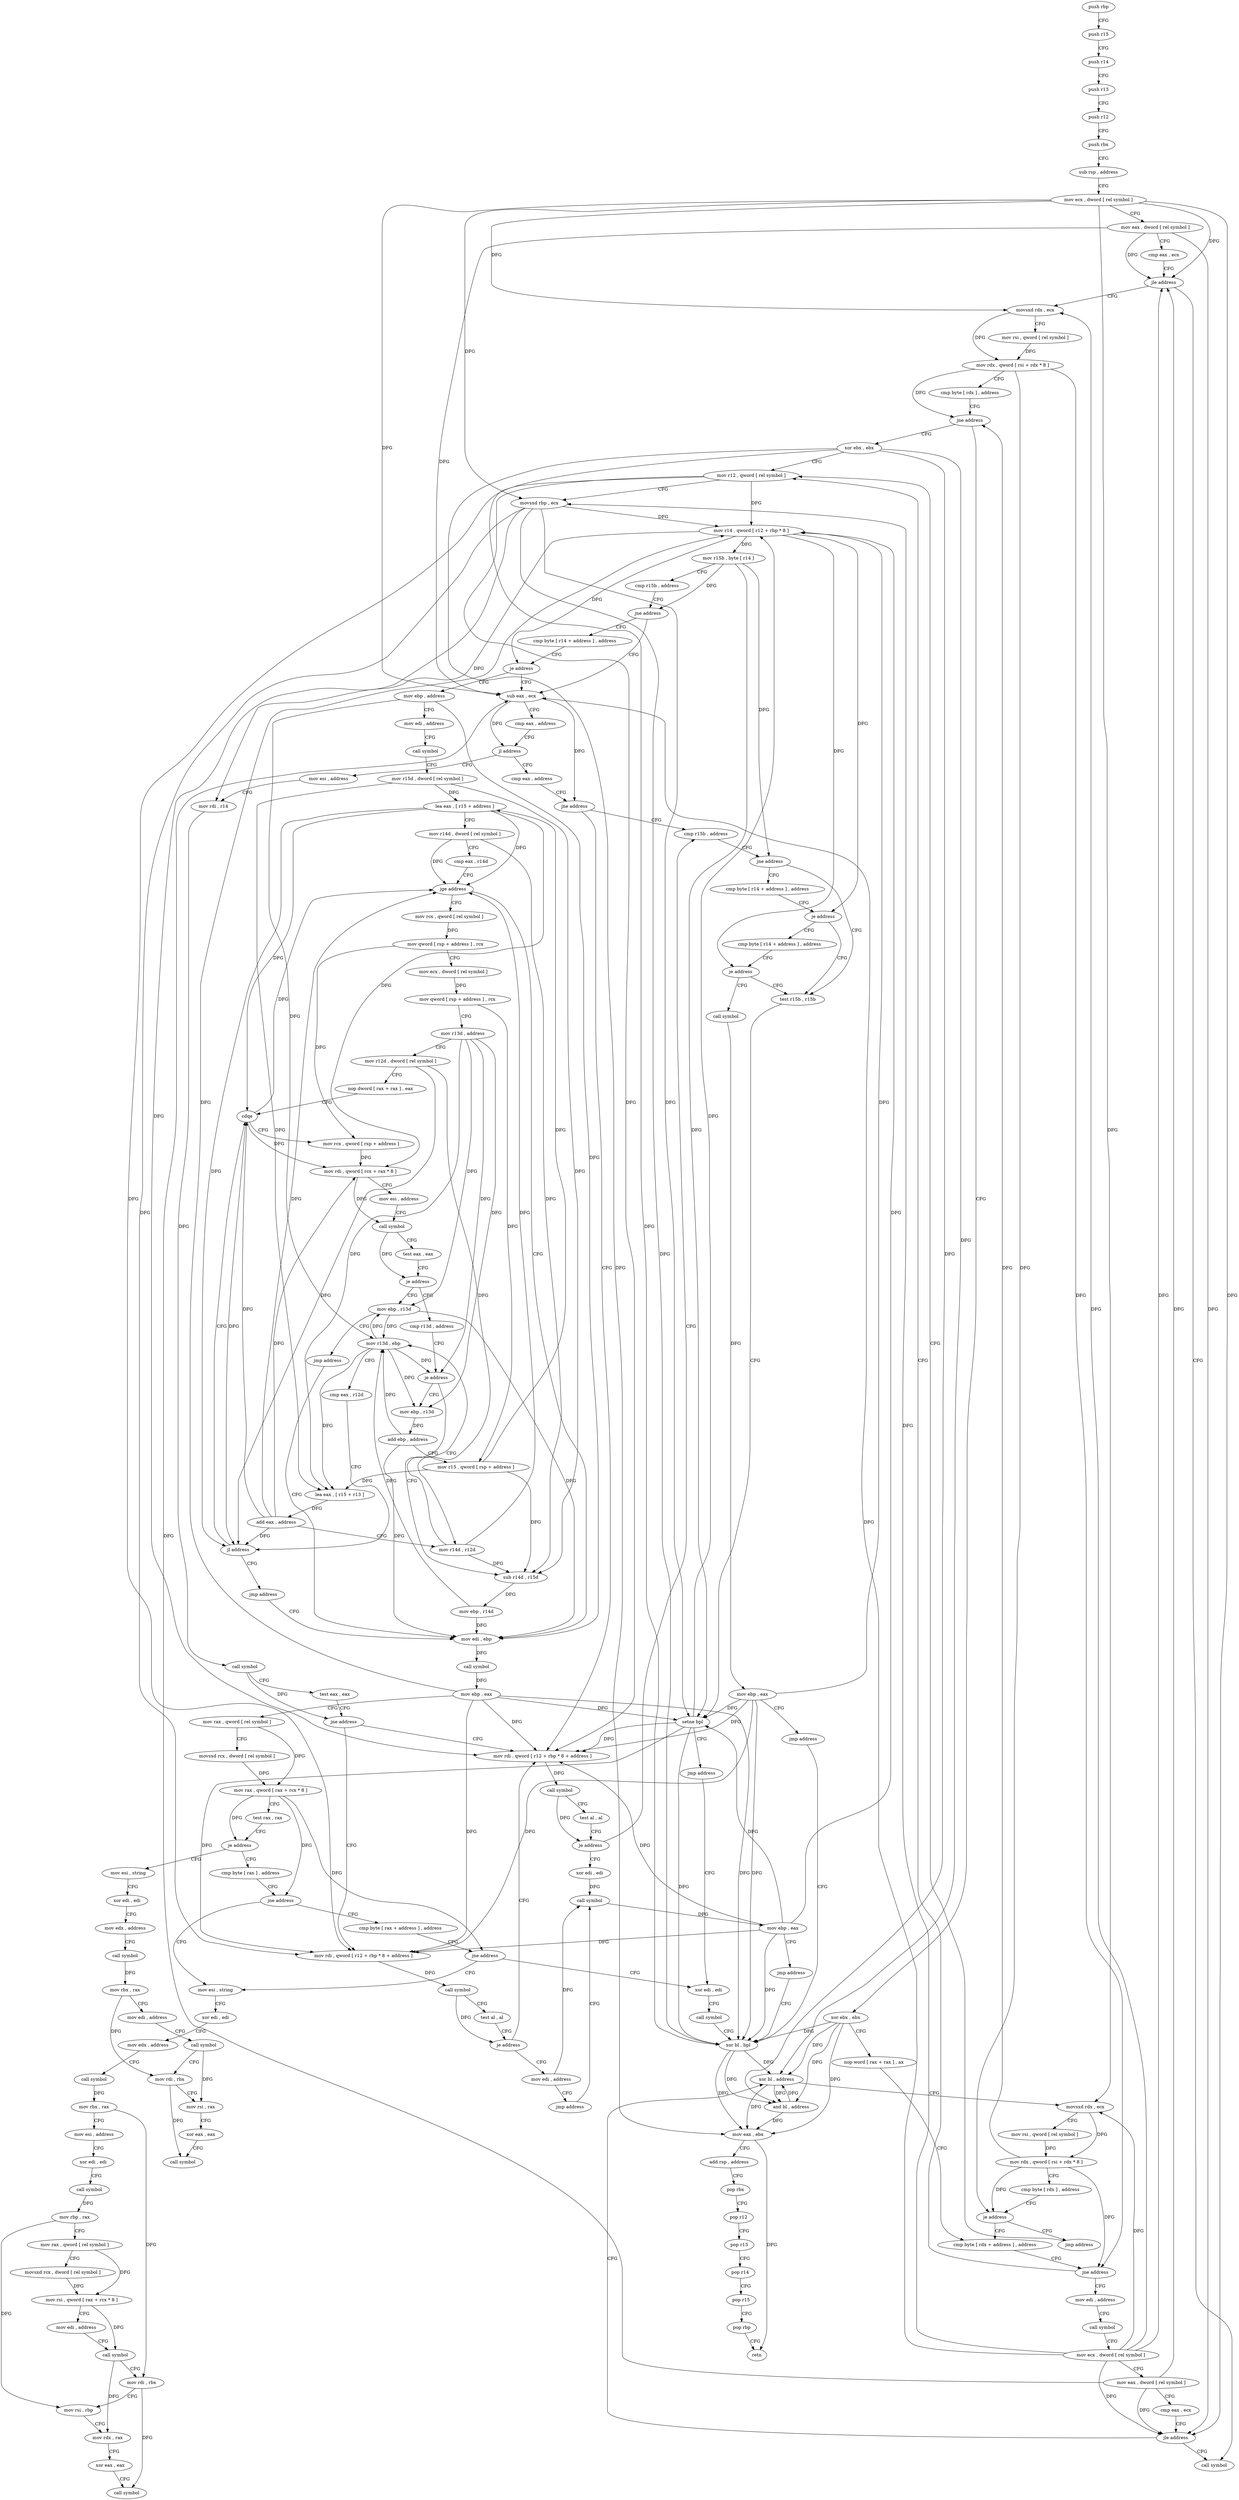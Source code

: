 digraph "func" {
"4205136" [label = "push rbp" ]
"4205137" [label = "push r15" ]
"4205139" [label = "push r14" ]
"4205141" [label = "push r13" ]
"4205143" [label = "push r12" ]
"4205145" [label = "push rbx" ]
"4205146" [label = "sub rsp , address" ]
"4205150" [label = "mov ecx , dword [ rel symbol ]" ]
"4205156" [label = "mov eax , dword [ rel symbol ]" ]
"4205162" [label = "cmp eax , ecx" ]
"4205164" [label = "jle address" ]
"4205643" [label = "call symbol" ]
"4205170" [label = "movsxd rdx , ecx" ]
"4205173" [label = "mov rsi , qword [ rel symbol ]" ]
"4205180" [label = "mov rdx , qword [ rsi + rdx * 8 ]" ]
"4205184" [label = "cmp byte [ rdx ] , address" ]
"4205187" [label = "jne address" ]
"4205260" [label = "xor ebx , ebx" ]
"4205189" [label = "xor ebx , ebx" ]
"4205262" [label = "mov r12 , qword [ rel symbol ]" ]
"4205191" [label = "nop word [ rax + rax ] , ax" ]
"4205200" [label = "cmp byte [ rdx + address ] , address" ]
"4205292" [label = "sub eax , ecx" ]
"4205294" [label = "cmp eax , address" ]
"4205297" [label = "jl address" ]
"4205337" [label = "cmp eax , address" ]
"4205299" [label = "mov esi , address" ]
"4205285" [label = "cmp byte [ r14 + address ] , address" ]
"4205290" [label = "je address" ]
"4205406" [label = "mov ebp , address" ]
"4205269" [label = "movsxd rbp , ecx" ]
"4205272" [label = "mov r14 , qword [ r12 + rbp * 8 ]" ]
"4205276" [label = "mov r15b , byte [ r14 ]" ]
"4205279" [label = "cmp r15b , address" ]
"4205283" [label = "jne address" ]
"4205206" [label = "mov edi , address" ]
"4205211" [label = "call symbol" ]
"4205216" [label = "mov ecx , dword [ rel symbol ]" ]
"4205222" [label = "mov eax , dword [ rel symbol ]" ]
"4205228" [label = "cmp eax , ecx" ]
"4205230" [label = "jle address" ]
"4205236" [label = "xor bl , address" ]
"4205340" [label = "jne address" ]
"4205370" [label = "cmp r15b , address" ]
"4205342" [label = "mov rdi , qword [ r12 + rbp * 8 + address ]" ]
"4205304" [label = "mov rdi , r14" ]
"4205307" [label = "call symbol" ]
"4205312" [label = "test eax , eax" ]
"4205314" [label = "jne address" ]
"4205316" [label = "mov rdi , qword [ r12 + rbp * 8 + address ]" ]
"4205411" [label = "mov edi , address" ]
"4205416" [label = "call symbol" ]
"4205421" [label = "mov r15d , dword [ rel symbol ]" ]
"4205428" [label = "lea eax , [ r15 + address ]" ]
"4205432" [label = "mov r14d , dword [ rel symbol ]" ]
"4205439" [label = "cmp eax , r14d" ]
"4205442" [label = "jge address" ]
"4205570" [label = "mov edi , ebp" ]
"4205444" [label = "mov rcx , qword [ rel symbol ]" ]
"4205239" [label = "movsxd rdx , ecx" ]
"4205242" [label = "mov rsi , qword [ rel symbol ]" ]
"4205249" [label = "mov rdx , qword [ rsi + rdx * 8 ]" ]
"4205253" [label = "cmp byte [ rdx ] , address" ]
"4205256" [label = "je address" ]
"4205258" [label = "jmp address" ]
"4205374" [label = "jne address" ]
"4205394" [label = "test r15b , r15b" ]
"4205376" [label = "cmp byte [ r14 + address ] , address" ]
"4205347" [label = "call symbol" ]
"4205352" [label = "test al , al" ]
"4205354" [label = "je address" ]
"4205356" [label = "xor edi , edi" ]
"4205321" [label = "call symbol" ]
"4205326" [label = "test al , al" ]
"4205328" [label = "je address" ]
"4205330" [label = "mov edi , address" ]
"4205572" [label = "call symbol" ]
"4205577" [label = "mov ebp , eax" ]
"4205579" [label = "mov rax , qword [ rel symbol ]" ]
"4205586" [label = "movsxd rcx , dword [ rel symbol ]" ]
"4205593" [label = "mov rax , qword [ rax + rcx * 8 ]" ]
"4205597" [label = "test rax , rax" ]
"4205600" [label = "je address" ]
"4205727" [label = "mov esi , string" ]
"4205602" [label = "cmp byte [ rax ] , address" ]
"4205451" [label = "mov qword [ rsp + address ] , rcx" ]
"4205456" [label = "mov ecx , dword [ rel symbol ]" ]
"4205462" [label = "mov qword [ rsp + address ] , rcx" ]
"4205467" [label = "mov r13d , address" ]
"4205473" [label = "mov r12d , dword [ rel symbol ]" ]
"4205480" [label = "nop dword [ rax + rax ] , eax" ]
"4205488" [label = "cdqe" ]
"4205204" [label = "jne address" ]
"4205397" [label = "setne bpl" ]
"4205401" [label = "jmp address" ]
"4205613" [label = "xor edi , edi" ]
"4205381" [label = "je address" ]
"4205383" [label = "cmp byte [ r14 + address ] , address" ]
"4205358" [label = "call symbol" ]
"4205335" [label = "jmp address" ]
"4205732" [label = "xor edi , edi" ]
"4205734" [label = "mov edx , address" ]
"4205739" [label = "call symbol" ]
"4205744" [label = "mov rbx , rax" ]
"4205747" [label = "mov edi , address" ]
"4205752" [label = "call symbol" ]
"4205757" [label = "mov rdi , rbx" ]
"4205760" [label = "mov rsi , rax" ]
"4205763" [label = "xor eax , eax" ]
"4205765" [label = "call symbol" ]
"4205605" [label = "jne address" ]
"4205648" [label = "mov esi , string" ]
"4205607" [label = "cmp byte [ rax + address ] , address" ]
"4205559" [label = "mov ebp , r13d" ]
"4205562" [label = "jmp address" ]
"4205513" [label = "cmp r13d , address" ]
"4205517" [label = "je address" ]
"4205564" [label = "sub r14d , r15d" ]
"4205519" [label = "mov ebp , r13d" ]
"4205615" [label = "call symbol" ]
"4205620" [label = "xor bl , bpl" ]
"4205388" [label = "je address" ]
"4205550" [label = "call symbol" ]
"4205623" [label = "and bl , address" ]
"4205626" [label = "mov eax , ebx" ]
"4205628" [label = "add rsp , address" ]
"4205632" [label = "pop rbx" ]
"4205633" [label = "pop r12" ]
"4205635" [label = "pop r13" ]
"4205637" [label = "pop r14" ]
"4205639" [label = "pop r15" ]
"4205641" [label = "pop rbp" ]
"4205642" [label = "retn" ]
"4205363" [label = "mov ebp , eax" ]
"4205365" [label = "jmp address" ]
"4205653" [label = "xor edi , edi" ]
"4205655" [label = "mov edx , address" ]
"4205660" [label = "call symbol" ]
"4205665" [label = "mov rbx , rax" ]
"4205668" [label = "mov esi , address" ]
"4205673" [label = "xor edi , edi" ]
"4205675" [label = "call symbol" ]
"4205680" [label = "mov rbp , rax" ]
"4205683" [label = "mov rax , qword [ rel symbol ]" ]
"4205690" [label = "movsxd rcx , dword [ rel symbol ]" ]
"4205697" [label = "mov rsi , qword [ rax + rcx * 8 ]" ]
"4205701" [label = "mov edi , address" ]
"4205706" [label = "call symbol" ]
"4205711" [label = "mov rdi , rbx" ]
"4205714" [label = "mov rsi , rbp" ]
"4205717" [label = "mov rdx , rax" ]
"4205720" [label = "xor eax , eax" ]
"4205722" [label = "call symbol" ]
"4205611" [label = "jne address" ]
"4205567" [label = "mov ebp , r14d" ]
"4205522" [label = "add ebp , address" ]
"4205525" [label = "mov r15 , qword [ rsp + address ]" ]
"4205530" [label = "lea eax , [ r15 + r13 ]" ]
"4205534" [label = "add eax , address" ]
"4205537" [label = "mov r14d , r12d" ]
"4205540" [label = "mov r13d , ebp" ]
"4205543" [label = "cmp eax , r12d" ]
"4205546" [label = "jl address" ]
"4205548" [label = "jmp address" ]
"4205555" [label = "mov ebp , eax" ]
"4205557" [label = "jmp address" ]
"4205490" [label = "mov rcx , qword [ rsp + address ]" ]
"4205495" [label = "mov rdi , qword [ rcx + rax * 8 ]" ]
"4205499" [label = "mov esi , address" ]
"4205504" [label = "call symbol" ]
"4205509" [label = "test eax , eax" ]
"4205511" [label = "je address" ]
"4205136" -> "4205137" [ label = "CFG" ]
"4205137" -> "4205139" [ label = "CFG" ]
"4205139" -> "4205141" [ label = "CFG" ]
"4205141" -> "4205143" [ label = "CFG" ]
"4205143" -> "4205145" [ label = "CFG" ]
"4205145" -> "4205146" [ label = "CFG" ]
"4205146" -> "4205150" [ label = "CFG" ]
"4205150" -> "4205156" [ label = "CFG" ]
"4205150" -> "4205164" [ label = "DFG" ]
"4205150" -> "4205170" [ label = "DFG" ]
"4205150" -> "4205269" [ label = "DFG" ]
"4205150" -> "4205292" [ label = "DFG" ]
"4205150" -> "4205230" [ label = "DFG" ]
"4205150" -> "4205239" [ label = "DFG" ]
"4205156" -> "4205162" [ label = "CFG" ]
"4205156" -> "4205164" [ label = "DFG" ]
"4205156" -> "4205292" [ label = "DFG" ]
"4205156" -> "4205230" [ label = "DFG" ]
"4205162" -> "4205164" [ label = "CFG" ]
"4205164" -> "4205643" [ label = "CFG" ]
"4205164" -> "4205170" [ label = "CFG" ]
"4205170" -> "4205173" [ label = "CFG" ]
"4205170" -> "4205180" [ label = "DFG" ]
"4205173" -> "4205180" [ label = "DFG" ]
"4205180" -> "4205184" [ label = "CFG" ]
"4205180" -> "4205187" [ label = "DFG" ]
"4205180" -> "4205204" [ label = "DFG" ]
"4205180" -> "4205256" [ label = "DFG" ]
"4205184" -> "4205187" [ label = "CFG" ]
"4205187" -> "4205260" [ label = "CFG" ]
"4205187" -> "4205189" [ label = "CFG" ]
"4205260" -> "4205262" [ label = "CFG" ]
"4205260" -> "4205236" [ label = "DFG" ]
"4205260" -> "4205620" [ label = "DFG" ]
"4205260" -> "4205623" [ label = "DFG" ]
"4205260" -> "4205626" [ label = "DFG" ]
"4205189" -> "4205191" [ label = "CFG" ]
"4205189" -> "4205236" [ label = "DFG" ]
"4205189" -> "4205620" [ label = "DFG" ]
"4205189" -> "4205623" [ label = "DFG" ]
"4205189" -> "4205626" [ label = "DFG" ]
"4205262" -> "4205269" [ label = "CFG" ]
"4205262" -> "4205272" [ label = "DFG" ]
"4205262" -> "4205342" [ label = "DFG" ]
"4205262" -> "4205316" [ label = "DFG" ]
"4205191" -> "4205200" [ label = "CFG" ]
"4205200" -> "4205204" [ label = "CFG" ]
"4205292" -> "4205294" [ label = "CFG" ]
"4205292" -> "4205297" [ label = "DFG" ]
"4205292" -> "4205340" [ label = "DFG" ]
"4205294" -> "4205297" [ label = "CFG" ]
"4205297" -> "4205337" [ label = "CFG" ]
"4205297" -> "4205299" [ label = "CFG" ]
"4205337" -> "4205340" [ label = "CFG" ]
"4205299" -> "4205304" [ label = "CFG" ]
"4205285" -> "4205290" [ label = "CFG" ]
"4205290" -> "4205406" [ label = "CFG" ]
"4205290" -> "4205292" [ label = "CFG" ]
"4205406" -> "4205411" [ label = "CFG" ]
"4205406" -> "4205570" [ label = "DFG" ]
"4205406" -> "4205540" [ label = "DFG" ]
"4205269" -> "4205272" [ label = "DFG" ]
"4205269" -> "4205342" [ label = "DFG" ]
"4205269" -> "4205316" [ label = "DFG" ]
"4205269" -> "4205397" [ label = "DFG" ]
"4205269" -> "4205620" [ label = "DFG" ]
"4205272" -> "4205276" [ label = "DFG" ]
"4205272" -> "4205290" [ label = "DFG" ]
"4205272" -> "4205304" [ label = "DFG" ]
"4205272" -> "4205381" [ label = "DFG" ]
"4205272" -> "4205388" [ label = "DFG" ]
"4205276" -> "4205279" [ label = "CFG" ]
"4205276" -> "4205283" [ label = "DFG" ]
"4205276" -> "4205374" [ label = "DFG" ]
"4205276" -> "4205397" [ label = "DFG" ]
"4205279" -> "4205283" [ label = "CFG" ]
"4205283" -> "4205292" [ label = "CFG" ]
"4205283" -> "4205285" [ label = "CFG" ]
"4205206" -> "4205211" [ label = "CFG" ]
"4205211" -> "4205216" [ label = "CFG" ]
"4205216" -> "4205222" [ label = "CFG" ]
"4205216" -> "4205164" [ label = "DFG" ]
"4205216" -> "4205170" [ label = "DFG" ]
"4205216" -> "4205269" [ label = "DFG" ]
"4205216" -> "4205292" [ label = "DFG" ]
"4205216" -> "4205230" [ label = "DFG" ]
"4205216" -> "4205239" [ label = "DFG" ]
"4205222" -> "4205228" [ label = "CFG" ]
"4205222" -> "4205164" [ label = "DFG" ]
"4205222" -> "4205292" [ label = "DFG" ]
"4205222" -> "4205230" [ label = "DFG" ]
"4205228" -> "4205230" [ label = "CFG" ]
"4205230" -> "4205643" [ label = "CFG" ]
"4205230" -> "4205236" [ label = "CFG" ]
"4205236" -> "4205239" [ label = "CFG" ]
"4205236" -> "4205623" [ label = "DFG" ]
"4205236" -> "4205626" [ label = "DFG" ]
"4205340" -> "4205370" [ label = "CFG" ]
"4205340" -> "4205342" [ label = "CFG" ]
"4205370" -> "4205374" [ label = "CFG" ]
"4205342" -> "4205347" [ label = "DFG" ]
"4205304" -> "4205307" [ label = "DFG" ]
"4205307" -> "4205312" [ label = "CFG" ]
"4205307" -> "4205314" [ label = "DFG" ]
"4205312" -> "4205314" [ label = "CFG" ]
"4205314" -> "4205342" [ label = "CFG" ]
"4205314" -> "4205316" [ label = "CFG" ]
"4205316" -> "4205321" [ label = "DFG" ]
"4205411" -> "4205416" [ label = "CFG" ]
"4205416" -> "4205421" [ label = "CFG" ]
"4205421" -> "4205428" [ label = "DFG" ]
"4205421" -> "4205564" [ label = "DFG" ]
"4205421" -> "4205530" [ label = "DFG" ]
"4205428" -> "4205432" [ label = "CFG" ]
"4205428" -> "4205442" [ label = "DFG" ]
"4205428" -> "4205488" [ label = "DFG" ]
"4205428" -> "4205495" [ label = "DFG" ]
"4205428" -> "4205546" [ label = "DFG" ]
"4205432" -> "4205439" [ label = "CFG" ]
"4205432" -> "4205442" [ label = "DFG" ]
"4205432" -> "4205564" [ label = "DFG" ]
"4205439" -> "4205442" [ label = "CFG" ]
"4205442" -> "4205570" [ label = "CFG" ]
"4205442" -> "4205444" [ label = "CFG" ]
"4205570" -> "4205572" [ label = "DFG" ]
"4205444" -> "4205451" [ label = "DFG" ]
"4205239" -> "4205242" [ label = "CFG" ]
"4205239" -> "4205249" [ label = "DFG" ]
"4205242" -> "4205249" [ label = "DFG" ]
"4205249" -> "4205253" [ label = "CFG" ]
"4205249" -> "4205187" [ label = "DFG" ]
"4205249" -> "4205204" [ label = "DFG" ]
"4205249" -> "4205256" [ label = "DFG" ]
"4205253" -> "4205256" [ label = "CFG" ]
"4205256" -> "4205200" [ label = "CFG" ]
"4205256" -> "4205258" [ label = "CFG" ]
"4205258" -> "4205262" [ label = "CFG" ]
"4205374" -> "4205394" [ label = "CFG" ]
"4205374" -> "4205376" [ label = "CFG" ]
"4205394" -> "4205397" [ label = "CFG" ]
"4205376" -> "4205381" [ label = "CFG" ]
"4205347" -> "4205352" [ label = "CFG" ]
"4205347" -> "4205354" [ label = "DFG" ]
"4205352" -> "4205354" [ label = "CFG" ]
"4205354" -> "4205370" [ label = "CFG" ]
"4205354" -> "4205356" [ label = "CFG" ]
"4205356" -> "4205358" [ label = "DFG" ]
"4205321" -> "4205326" [ label = "CFG" ]
"4205321" -> "4205328" [ label = "DFG" ]
"4205326" -> "4205328" [ label = "CFG" ]
"4205328" -> "4205342" [ label = "CFG" ]
"4205328" -> "4205330" [ label = "CFG" ]
"4205330" -> "4205335" [ label = "CFG" ]
"4205330" -> "4205358" [ label = "DFG" ]
"4205572" -> "4205577" [ label = "DFG" ]
"4205577" -> "4205579" [ label = "CFG" ]
"4205577" -> "4205272" [ label = "DFG" ]
"4205577" -> "4205342" [ label = "DFG" ]
"4205577" -> "4205316" [ label = "DFG" ]
"4205577" -> "4205397" [ label = "DFG" ]
"4205577" -> "4205620" [ label = "DFG" ]
"4205579" -> "4205586" [ label = "CFG" ]
"4205579" -> "4205593" [ label = "DFG" ]
"4205586" -> "4205593" [ label = "DFG" ]
"4205593" -> "4205597" [ label = "CFG" ]
"4205593" -> "4205600" [ label = "DFG" ]
"4205593" -> "4205605" [ label = "DFG" ]
"4205593" -> "4205611" [ label = "DFG" ]
"4205597" -> "4205600" [ label = "CFG" ]
"4205600" -> "4205727" [ label = "CFG" ]
"4205600" -> "4205602" [ label = "CFG" ]
"4205727" -> "4205732" [ label = "CFG" ]
"4205602" -> "4205605" [ label = "CFG" ]
"4205451" -> "4205456" [ label = "CFG" ]
"4205451" -> "4205490" [ label = "DFG" ]
"4205456" -> "4205462" [ label = "DFG" ]
"4205462" -> "4205467" [ label = "CFG" ]
"4205462" -> "4205525" [ label = "DFG" ]
"4205467" -> "4205473" [ label = "CFG" ]
"4205467" -> "4205559" [ label = "DFG" ]
"4205467" -> "4205517" [ label = "DFG" ]
"4205467" -> "4205519" [ label = "DFG" ]
"4205467" -> "4205530" [ label = "DFG" ]
"4205473" -> "4205480" [ label = "CFG" ]
"4205473" -> "4205537" [ label = "DFG" ]
"4205473" -> "4205546" [ label = "DFG" ]
"4205480" -> "4205488" [ label = "CFG" ]
"4205488" -> "4205490" [ label = "CFG" ]
"4205488" -> "4205442" [ label = "DFG" ]
"4205488" -> "4205495" [ label = "DFG" ]
"4205488" -> "4205546" [ label = "DFG" ]
"4205204" -> "4205262" [ label = "CFG" ]
"4205204" -> "4205206" [ label = "CFG" ]
"4205397" -> "4205401" [ label = "CFG" ]
"4205397" -> "4205272" [ label = "DFG" ]
"4205397" -> "4205342" [ label = "DFG" ]
"4205397" -> "4205316" [ label = "DFG" ]
"4205397" -> "4205620" [ label = "DFG" ]
"4205401" -> "4205613" [ label = "CFG" ]
"4205613" -> "4205615" [ label = "CFG" ]
"4205381" -> "4205394" [ label = "CFG" ]
"4205381" -> "4205383" [ label = "CFG" ]
"4205383" -> "4205388" [ label = "CFG" ]
"4205358" -> "4205363" [ label = "DFG" ]
"4205335" -> "4205358" [ label = "CFG" ]
"4205732" -> "4205734" [ label = "CFG" ]
"4205734" -> "4205739" [ label = "CFG" ]
"4205739" -> "4205744" [ label = "DFG" ]
"4205744" -> "4205747" [ label = "CFG" ]
"4205744" -> "4205757" [ label = "DFG" ]
"4205747" -> "4205752" [ label = "CFG" ]
"4205752" -> "4205757" [ label = "CFG" ]
"4205752" -> "4205760" [ label = "DFG" ]
"4205757" -> "4205760" [ label = "CFG" ]
"4205757" -> "4205765" [ label = "DFG" ]
"4205760" -> "4205763" [ label = "CFG" ]
"4205763" -> "4205765" [ label = "CFG" ]
"4205605" -> "4205648" [ label = "CFG" ]
"4205605" -> "4205607" [ label = "CFG" ]
"4205648" -> "4205653" [ label = "CFG" ]
"4205607" -> "4205611" [ label = "CFG" ]
"4205559" -> "4205562" [ label = "CFG" ]
"4205559" -> "4205570" [ label = "DFG" ]
"4205559" -> "4205540" [ label = "DFG" ]
"4205562" -> "4205570" [ label = "CFG" ]
"4205513" -> "4205517" [ label = "CFG" ]
"4205517" -> "4205564" [ label = "CFG" ]
"4205517" -> "4205519" [ label = "CFG" ]
"4205564" -> "4205567" [ label = "DFG" ]
"4205519" -> "4205522" [ label = "DFG" ]
"4205615" -> "4205620" [ label = "CFG" ]
"4205620" -> "4205623" [ label = "DFG" ]
"4205620" -> "4205236" [ label = "DFG" ]
"4205620" -> "4205626" [ label = "DFG" ]
"4205388" -> "4205550" [ label = "CFG" ]
"4205388" -> "4205394" [ label = "CFG" ]
"4205550" -> "4205555" [ label = "DFG" ]
"4205623" -> "4205626" [ label = "DFG" ]
"4205623" -> "4205236" [ label = "DFG" ]
"4205626" -> "4205628" [ label = "CFG" ]
"4205626" -> "4205642" [ label = "DFG" ]
"4205628" -> "4205632" [ label = "CFG" ]
"4205632" -> "4205633" [ label = "CFG" ]
"4205633" -> "4205635" [ label = "CFG" ]
"4205635" -> "4205637" [ label = "CFG" ]
"4205637" -> "4205639" [ label = "CFG" ]
"4205639" -> "4205641" [ label = "CFG" ]
"4205641" -> "4205642" [ label = "CFG" ]
"4205363" -> "4205365" [ label = "CFG" ]
"4205363" -> "4205272" [ label = "DFG" ]
"4205363" -> "4205342" [ label = "DFG" ]
"4205363" -> "4205316" [ label = "DFG" ]
"4205363" -> "4205397" [ label = "DFG" ]
"4205363" -> "4205620" [ label = "DFG" ]
"4205365" -> "4205620" [ label = "CFG" ]
"4205653" -> "4205655" [ label = "CFG" ]
"4205655" -> "4205660" [ label = "CFG" ]
"4205660" -> "4205665" [ label = "DFG" ]
"4205665" -> "4205668" [ label = "CFG" ]
"4205665" -> "4205711" [ label = "DFG" ]
"4205668" -> "4205673" [ label = "CFG" ]
"4205673" -> "4205675" [ label = "CFG" ]
"4205675" -> "4205680" [ label = "DFG" ]
"4205680" -> "4205683" [ label = "CFG" ]
"4205680" -> "4205714" [ label = "DFG" ]
"4205683" -> "4205690" [ label = "CFG" ]
"4205683" -> "4205697" [ label = "DFG" ]
"4205690" -> "4205697" [ label = "DFG" ]
"4205697" -> "4205701" [ label = "CFG" ]
"4205697" -> "4205706" [ label = "DFG" ]
"4205701" -> "4205706" [ label = "CFG" ]
"4205706" -> "4205711" [ label = "CFG" ]
"4205706" -> "4205717" [ label = "DFG" ]
"4205711" -> "4205714" [ label = "CFG" ]
"4205711" -> "4205722" [ label = "DFG" ]
"4205714" -> "4205717" [ label = "CFG" ]
"4205717" -> "4205720" [ label = "CFG" ]
"4205720" -> "4205722" [ label = "CFG" ]
"4205611" -> "4205648" [ label = "CFG" ]
"4205611" -> "4205613" [ label = "CFG" ]
"4205567" -> "4205570" [ label = "DFG" ]
"4205567" -> "4205540" [ label = "DFG" ]
"4205522" -> "4205525" [ label = "CFG" ]
"4205522" -> "4205570" [ label = "DFG" ]
"4205522" -> "4205540" [ label = "DFG" ]
"4205525" -> "4205530" [ label = "DFG" ]
"4205525" -> "4205428" [ label = "DFG" ]
"4205525" -> "4205564" [ label = "DFG" ]
"4205530" -> "4205534" [ label = "DFG" ]
"4205534" -> "4205537" [ label = "CFG" ]
"4205534" -> "4205488" [ label = "DFG" ]
"4205534" -> "4205495" [ label = "DFG" ]
"4205534" -> "4205442" [ label = "DFG" ]
"4205534" -> "4205546" [ label = "DFG" ]
"4205537" -> "4205540" [ label = "CFG" ]
"4205537" -> "4205442" [ label = "DFG" ]
"4205537" -> "4205564" [ label = "DFG" ]
"4205540" -> "4205543" [ label = "CFG" ]
"4205540" -> "4205559" [ label = "DFG" ]
"4205540" -> "4205517" [ label = "DFG" ]
"4205540" -> "4205519" [ label = "DFG" ]
"4205540" -> "4205530" [ label = "DFG" ]
"4205543" -> "4205546" [ label = "CFG" ]
"4205546" -> "4205488" [ label = "CFG" ]
"4205546" -> "4205548" [ label = "CFG" ]
"4205548" -> "4205570" [ label = "CFG" ]
"4205555" -> "4205557" [ label = "CFG" ]
"4205555" -> "4205272" [ label = "DFG" ]
"4205555" -> "4205342" [ label = "DFG" ]
"4205555" -> "4205316" [ label = "DFG" ]
"4205555" -> "4205620" [ label = "DFG" ]
"4205555" -> "4205397" [ label = "DFG" ]
"4205557" -> "4205620" [ label = "CFG" ]
"4205490" -> "4205495" [ label = "DFG" ]
"4205495" -> "4205499" [ label = "CFG" ]
"4205495" -> "4205504" [ label = "DFG" ]
"4205499" -> "4205504" [ label = "CFG" ]
"4205504" -> "4205509" [ label = "CFG" ]
"4205504" -> "4205511" [ label = "DFG" ]
"4205509" -> "4205511" [ label = "CFG" ]
"4205511" -> "4205559" [ label = "CFG" ]
"4205511" -> "4205513" [ label = "CFG" ]
}
